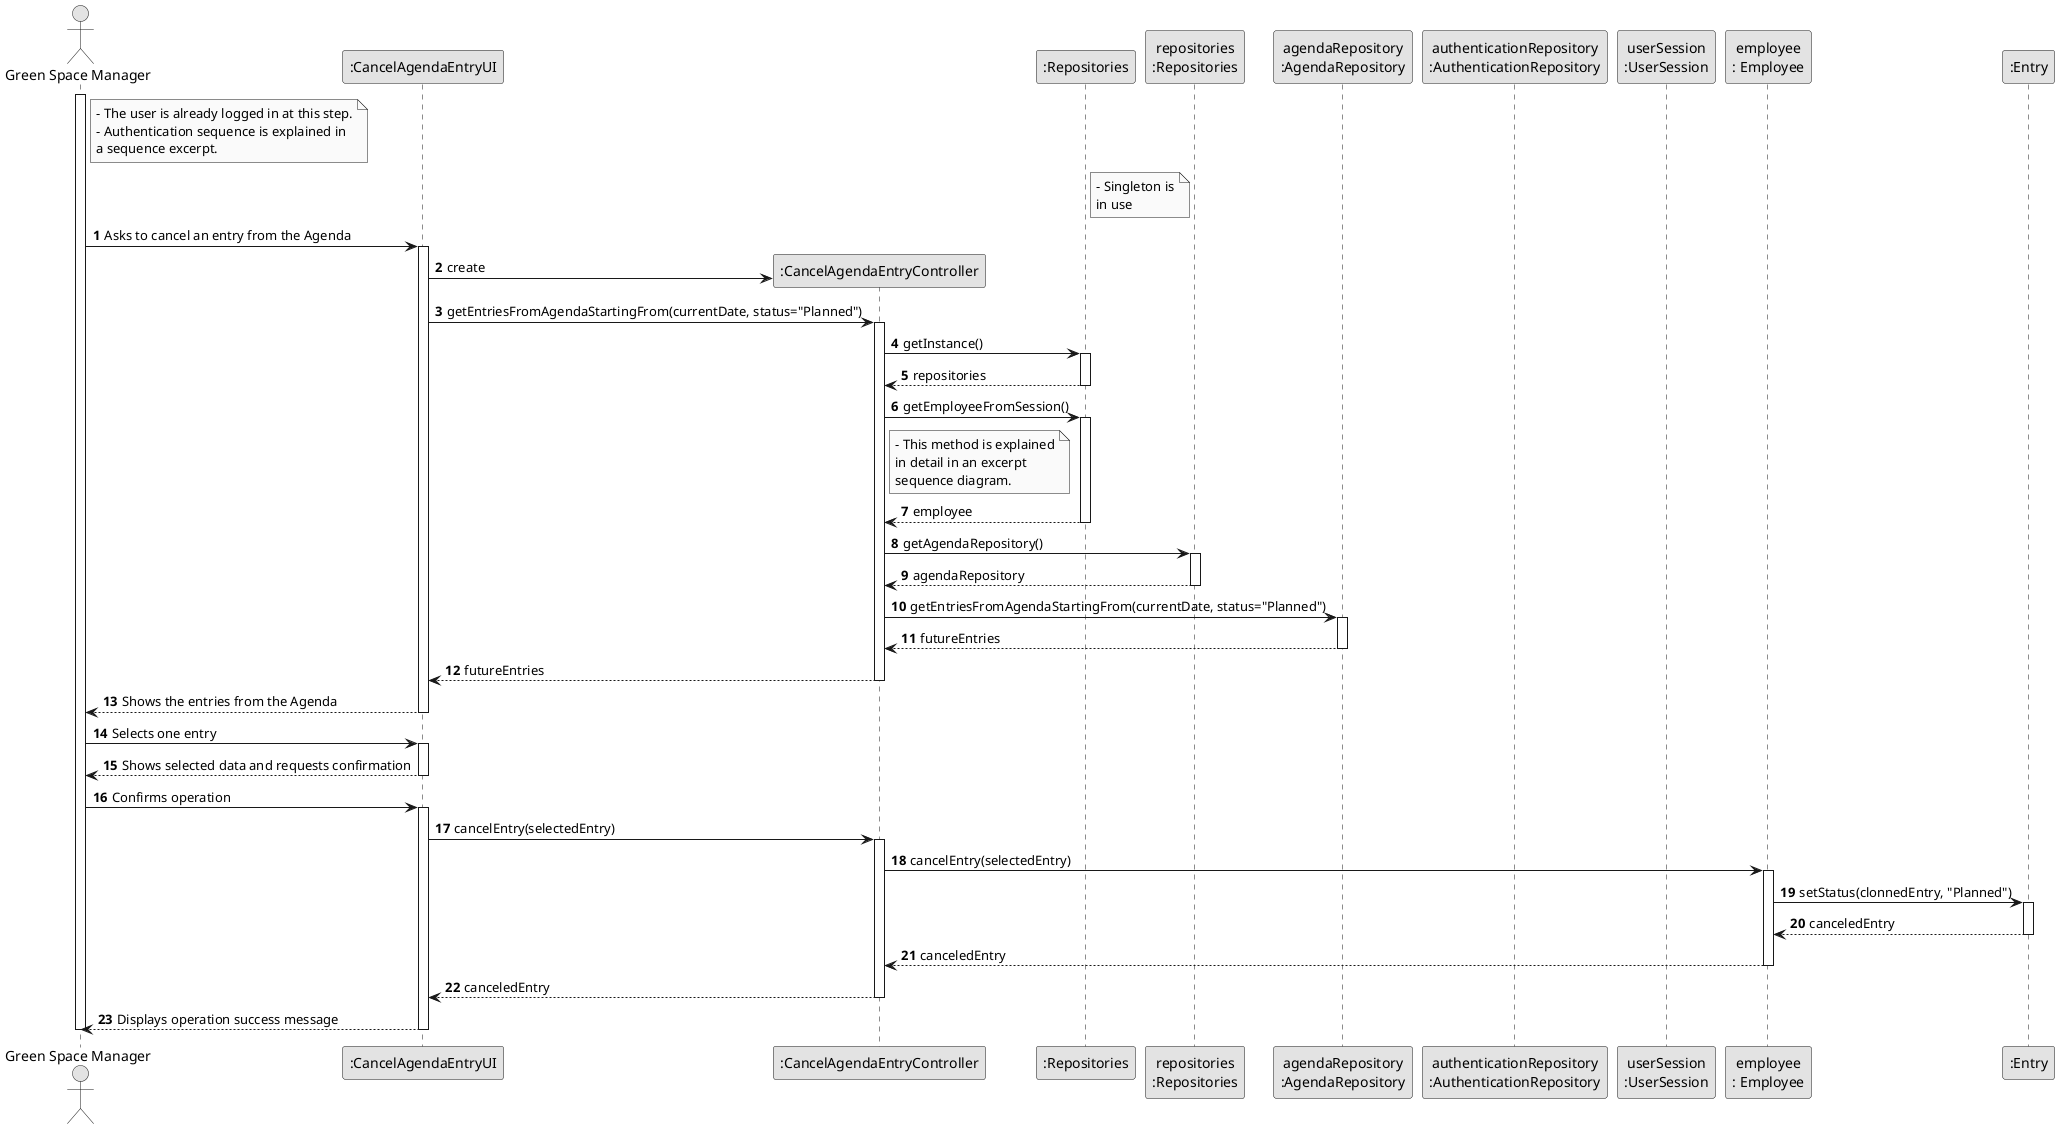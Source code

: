 @startuml
skinparam monochrome true
skinparam packageStyle rectangle
skinparam shadowing false

autonumber

'hide footbox
actor "Green Space Manager" as GSM
participant ":CancelAgendaEntryUI" as UI
participant ":CancelAgendaEntryController" as controller
participant ":Repositories" as singleton
participant "repositories\n:Repositories" as rep
participant "agendaRepository\n:AgendaRepository" as agendaRepository
participant "authenticationRepository\n:AuthenticationRepository" as AUTH_REPO
participant "userSession\n:UserSession" as USR_SESSION
participant "employee\n: Employee" as MGR
participant ":Entry" as entry


note right of GSM
    - The user is already logged in at this step.
    - Authentication sequence is explained in
    a sequence excerpt.
end note

note right of singleton
    - Singleton is
    in use
end note

activate GSM

        GSM -> UI :Asks to cancel an entry from the Agenda

        activate UI

            UI -> controller** : create

            UI -> controller : getEntriesFromAgendaStartingFrom(currentDate, status="Planned")
            activate controller

                controller -> singleton : getInstance()
                activate singleton

                    singleton --> controller: repositories
                deactivate singleton

                controller -> singleton : getEmployeeFromSession()

                note right of controller
                    - This method is explained
                    in detail in an excerpt
                    sequence diagram.
                end note

                activate singleton

                singleton --> controller : employee

                deactivate singleton

                controller -> rep : getAgendaRepository()
                activate rep

                    rep --> controller: agendaRepository
                deactivate rep

                controller -> agendaRepository : getEntriesFromAgendaStartingFrom(currentDate, status="Planned")
                activate agendaRepository

                    agendaRepository --> controller : futureEntries

                deactivate agendaRepository


                controller --> UI : futureEntries
            deactivate controller

            UI --> GSM : Shows the entries from the Agenda


        deactivate UI

        GSM -> UI :Selects one entry

            activate UI

                UI --> GSM: Shows selected data and requests confirmation

            deactivate UI

        GSM -> UI : Confirms operation

            activate UI


            UI -> controller : cancelEntry(selectedEntry)

                activate controller

                controller -> MGR : cancelEntry(selectedEntry)

                    activate MGR

                        MGR -> entry :setStatus(clonnedEntry, "Planned")

                        activate entry

                            entry --> MGR : canceledEntry

                        deactivate entry

                        MGR --> controller : canceledEntry

                    deactivate MGR

                        controller --> UI : canceledEntry

                deactivate controller

                UI --> GSM :Displays operation success message

            deactivate UI

deactivate GSM

@enduml
